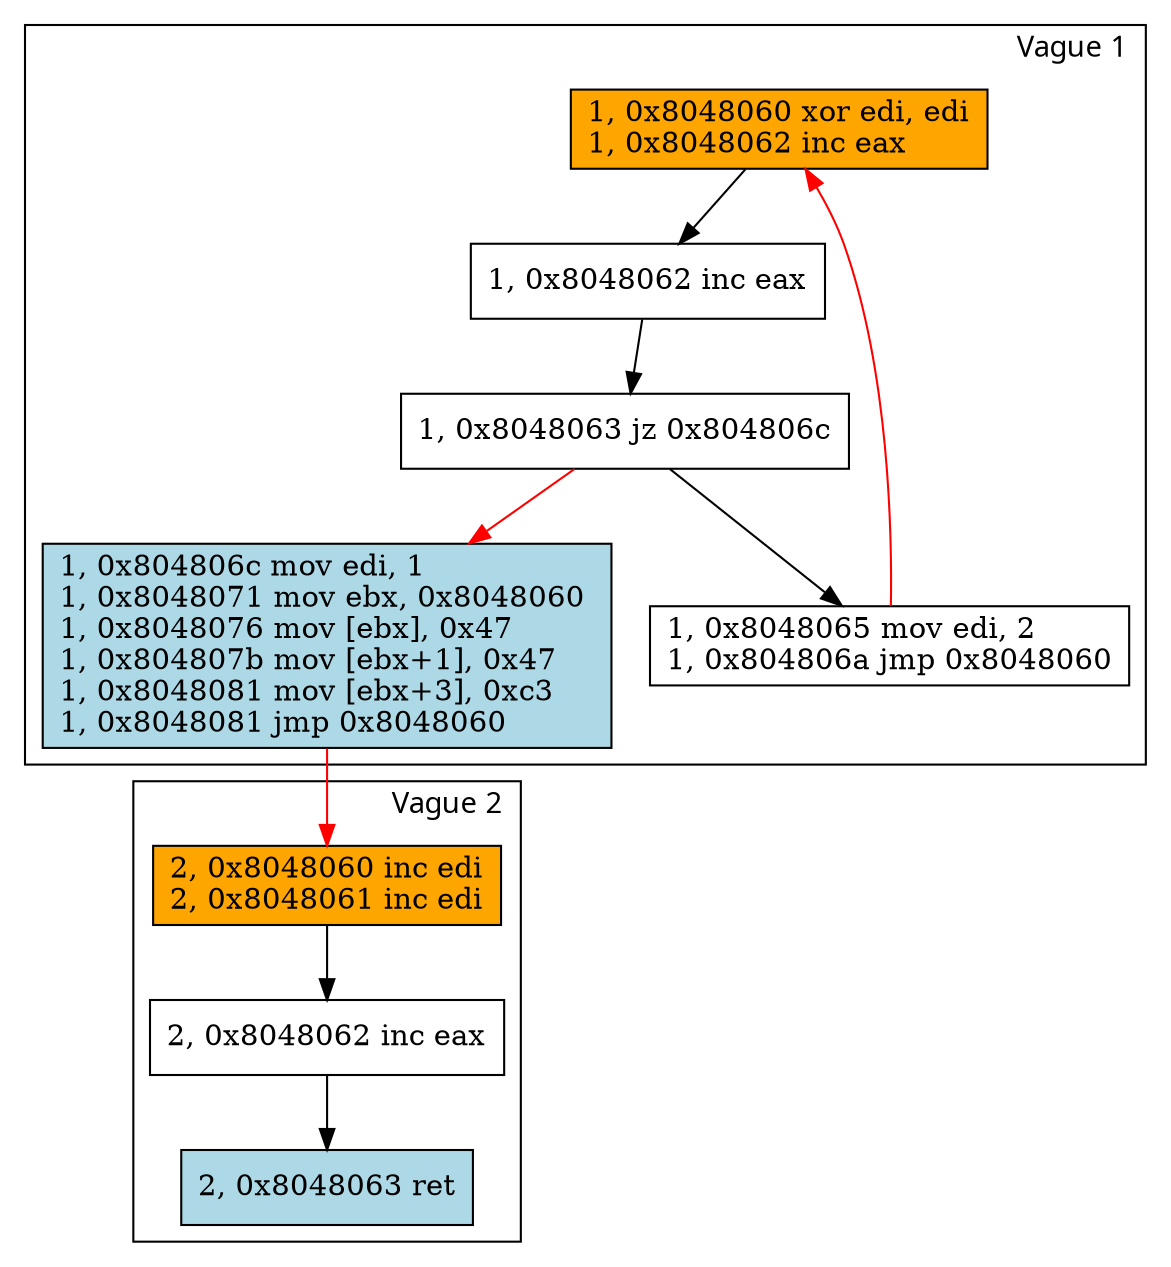 digraph G {
fontname=cmr10;
labeljust=r
"60v1" [labeljust=r,label="1, 0x8048060 xor edi, edi\l1, 0x8048062 inc eax\l", shape=box, style="filled", fillcolor=orange]
"60v2" [labeljust=r,label="2, 0x8048060 inc edi\l2, 0x8048061 inc edi\l", shape=box, style="filled", fillcolor=orange]
"62v1" [labeljust=r,label="1, 0x8048062 inc eax\l", shape=box, style="filled", fillcolor=white]
"62v2" [labeljust=r,label="2, 0x8048062 inc eax\l", shape=box, style="filled", fillcolor=white]
"63v1" [labeljust=r,label="1, 0x8048063 jz 0x804806c\l", shape=box, style="filled", fillcolor=white]
"63v2" [labeljust=r,label="2, 0x8048063 ret\l", shape=box, style="filled", fillcolor=lightblue]
"65" [labeljust=r,label="1, 0x8048065 mov edi, 2\l1, 0x804806a jmp 0x8048060\l", shape=box, style="filled", fillcolor=white]
"6c" [labeljust=r,label="1, 0x804806c mov edi, 1 \l1, 0x8048071 mov ebx, 0x8048060 \l1, 0x8048076 mov [ebx], 0x47 \l1, 0x804807b mov [ebx+1], 0x47 \l1, 0x8048081 mov [ebx+3], 0xc3 \l1, 0x8048081 jmp 0x8048060\l", shape=box, style="filled", fillcolor=lightblue]
"60v1" -> "62v1" [color=black]
"62v1" -> "63v1" [color=black]
"63v1" -> "65" [color=black]
"63v1" -> "6c" [color=red]
"6c" -> "60v2" [color=red]
"60v2" -> "62v2" [color=black]
"62v2" -> "63v2" [color=black]
"65" -> "60v1" [color=red]
subgraph clusterv1{
label="Vague 1"
"60v1"
"62v1"
"63v1" 
"65"
"6c" 
}
subgraph clusterv2{
label="Vague 2"
"60v2"
"62v2"
"63v2"
}
}
